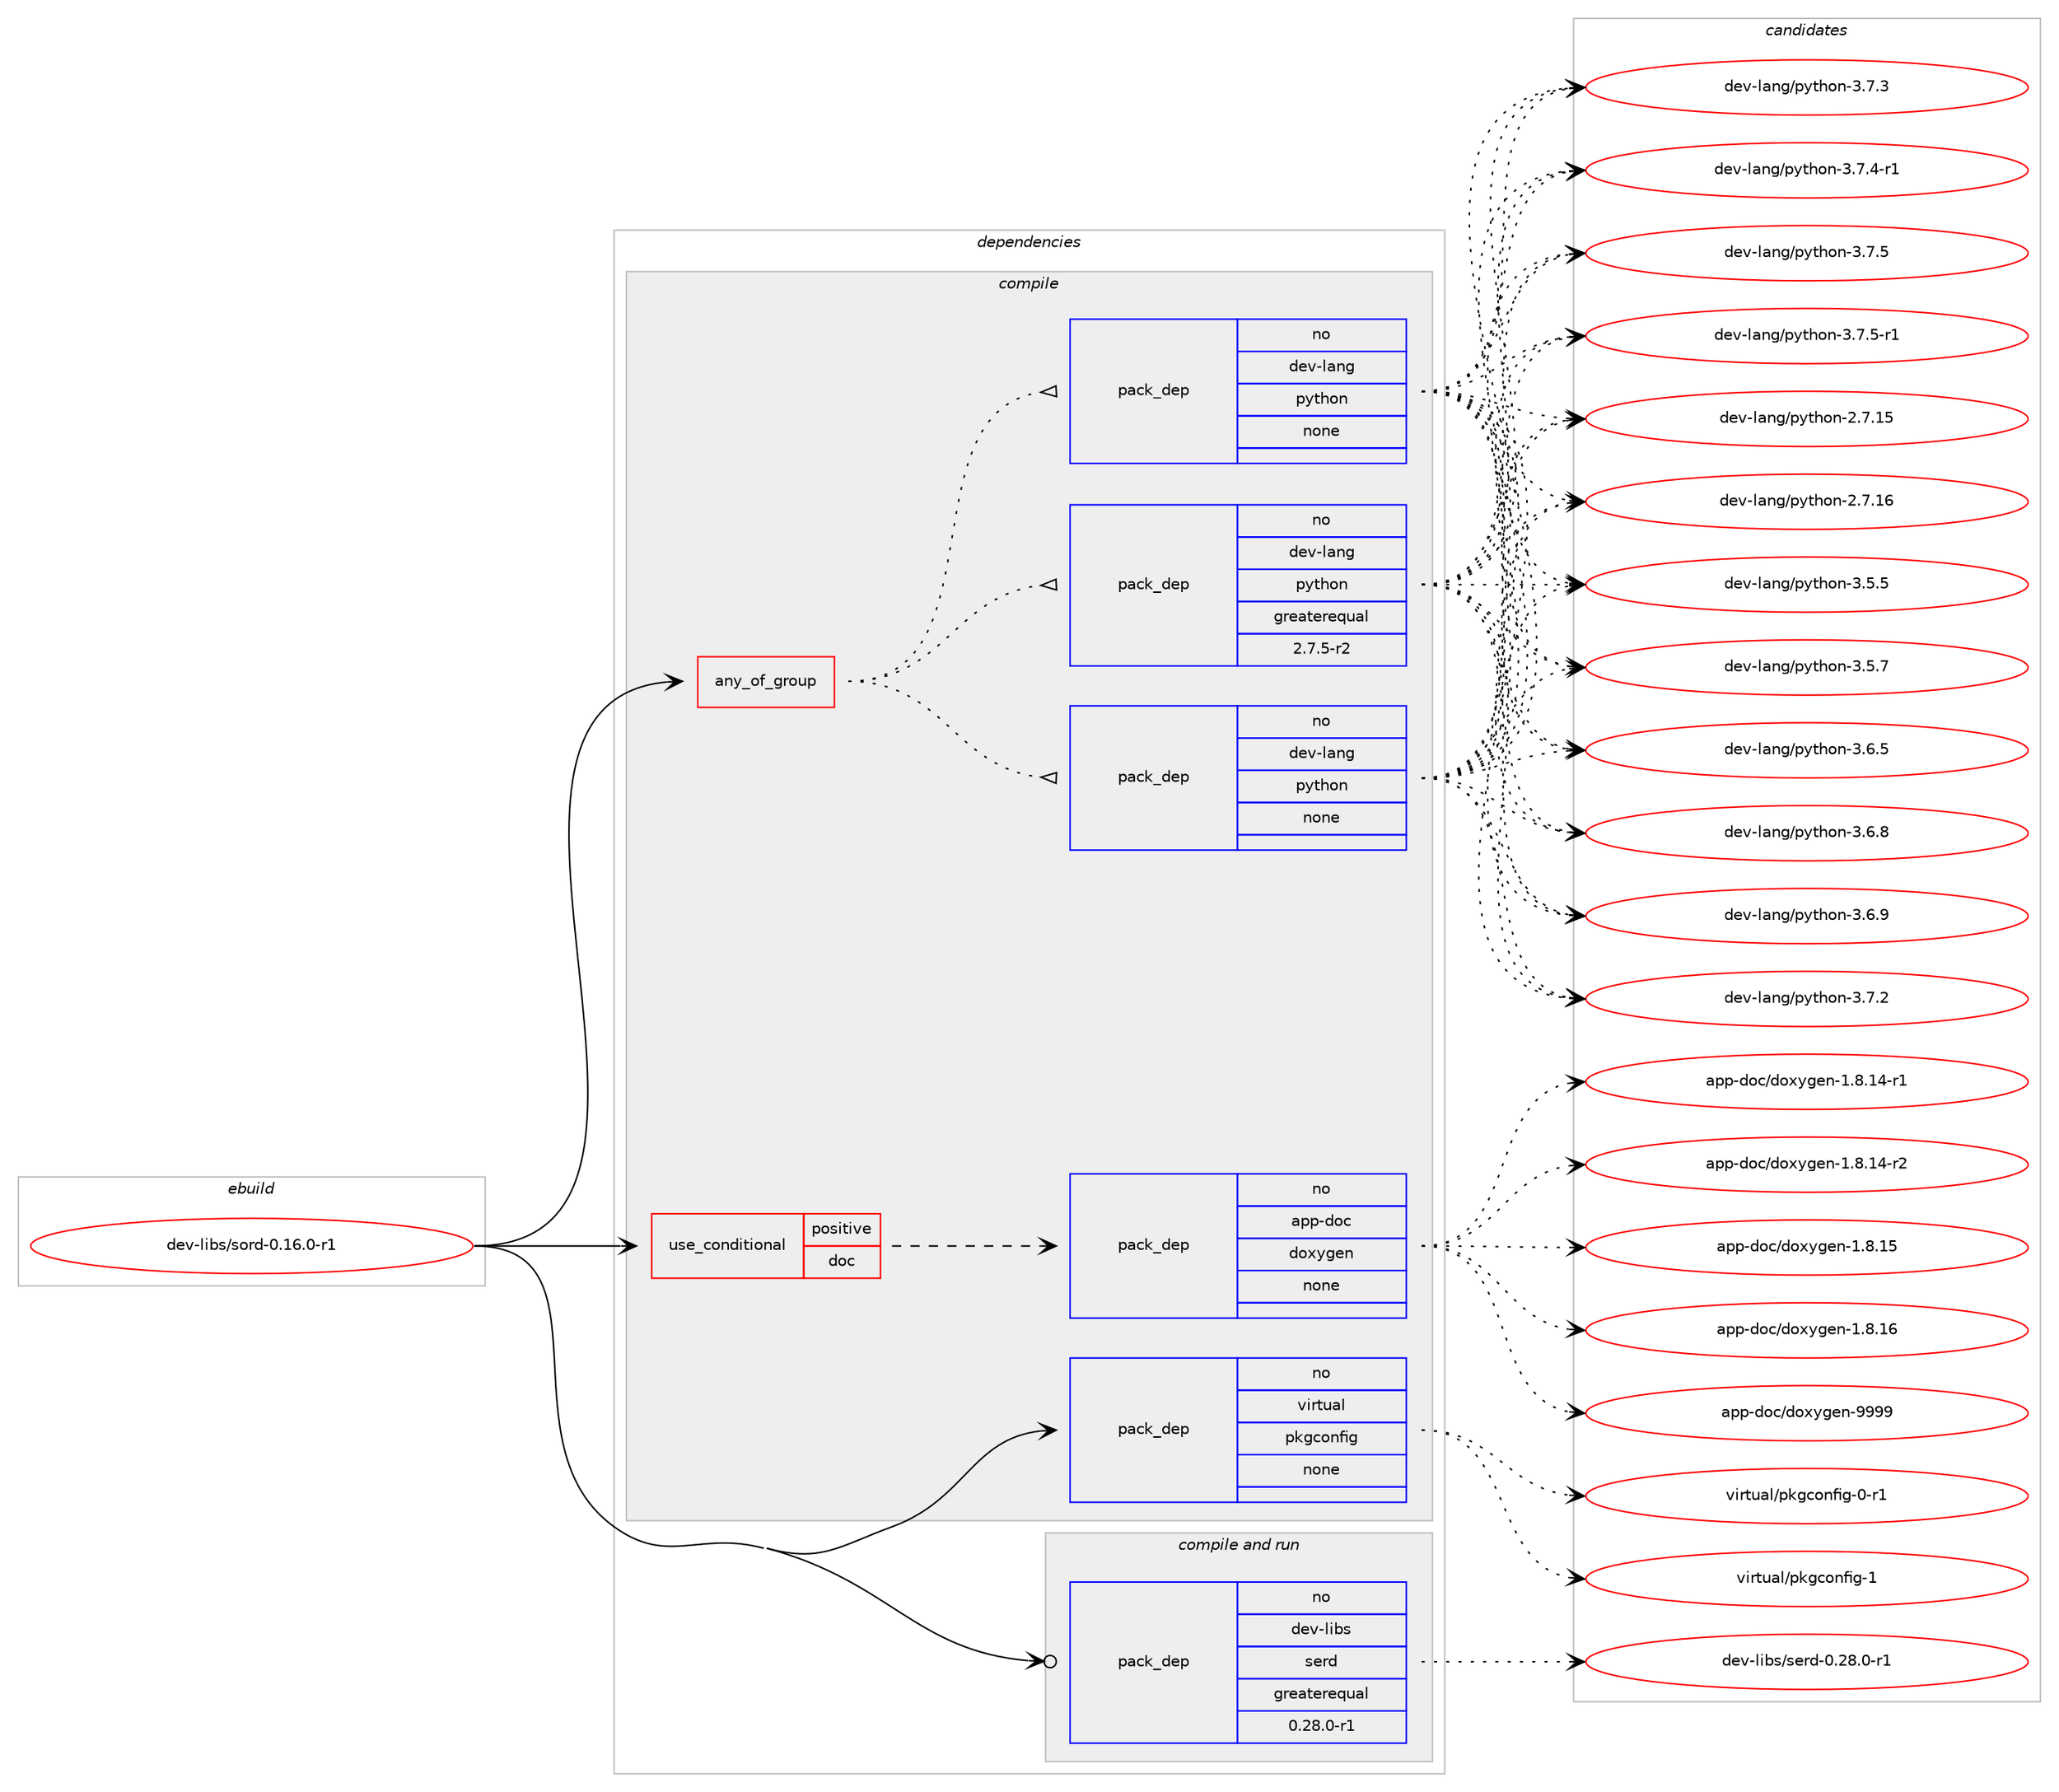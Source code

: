digraph prolog {

# *************
# Graph options
# *************

newrank=true;
concentrate=true;
compound=true;
graph [rankdir=LR,fontname=Helvetica,fontsize=10,ranksep=1.5];#, ranksep=2.5, nodesep=0.2];
edge  [arrowhead=vee];
node  [fontname=Helvetica,fontsize=10];

# **********
# The ebuild
# **********

subgraph cluster_leftcol {
color=gray;
rank=same;
label=<<i>ebuild</i>>;
id [label="dev-libs/sord-0.16.0-r1", color=red, width=4, href="../dev-libs/sord-0.16.0-r1.svg"];
}

# ****************
# The dependencies
# ****************

subgraph cluster_midcol {
color=gray;
label=<<i>dependencies</i>>;
subgraph cluster_compile {
fillcolor="#eeeeee";
style=filled;
label=<<i>compile</i>>;
subgraph any11220 {
dependency568911 [label=<<TABLE BORDER="0" CELLBORDER="1" CELLSPACING="0" CELLPADDING="4"><TR><TD CELLPADDING="10">any_of_group</TD></TR></TABLE>>, shape=none, color=red];subgraph pack424798 {
dependency568912 [label=<<TABLE BORDER="0" CELLBORDER="1" CELLSPACING="0" CELLPADDING="4" WIDTH="220"><TR><TD ROWSPAN="6" CELLPADDING="30">pack_dep</TD></TR><TR><TD WIDTH="110">no</TD></TR><TR><TD>dev-lang</TD></TR><TR><TD>python</TD></TR><TR><TD>none</TD></TR><TR><TD></TD></TR></TABLE>>, shape=none, color=blue];
}
dependency568911:e -> dependency568912:w [weight=20,style="dotted",arrowhead="oinv"];
subgraph pack424799 {
dependency568913 [label=<<TABLE BORDER="0" CELLBORDER="1" CELLSPACING="0" CELLPADDING="4" WIDTH="220"><TR><TD ROWSPAN="6" CELLPADDING="30">pack_dep</TD></TR><TR><TD WIDTH="110">no</TD></TR><TR><TD>dev-lang</TD></TR><TR><TD>python</TD></TR><TR><TD>none</TD></TR><TR><TD></TD></TR></TABLE>>, shape=none, color=blue];
}
dependency568911:e -> dependency568913:w [weight=20,style="dotted",arrowhead="oinv"];
subgraph pack424800 {
dependency568914 [label=<<TABLE BORDER="0" CELLBORDER="1" CELLSPACING="0" CELLPADDING="4" WIDTH="220"><TR><TD ROWSPAN="6" CELLPADDING="30">pack_dep</TD></TR><TR><TD WIDTH="110">no</TD></TR><TR><TD>dev-lang</TD></TR><TR><TD>python</TD></TR><TR><TD>greaterequal</TD></TR><TR><TD>2.7.5-r2</TD></TR></TABLE>>, shape=none, color=blue];
}
dependency568911:e -> dependency568914:w [weight=20,style="dotted",arrowhead="oinv"];
}
id:e -> dependency568911:w [weight=20,style="solid",arrowhead="vee"];
subgraph cond132534 {
dependency568915 [label=<<TABLE BORDER="0" CELLBORDER="1" CELLSPACING="0" CELLPADDING="4"><TR><TD ROWSPAN="3" CELLPADDING="10">use_conditional</TD></TR><TR><TD>positive</TD></TR><TR><TD>doc</TD></TR></TABLE>>, shape=none, color=red];
subgraph pack424801 {
dependency568916 [label=<<TABLE BORDER="0" CELLBORDER="1" CELLSPACING="0" CELLPADDING="4" WIDTH="220"><TR><TD ROWSPAN="6" CELLPADDING="30">pack_dep</TD></TR><TR><TD WIDTH="110">no</TD></TR><TR><TD>app-doc</TD></TR><TR><TD>doxygen</TD></TR><TR><TD>none</TD></TR><TR><TD></TD></TR></TABLE>>, shape=none, color=blue];
}
dependency568915:e -> dependency568916:w [weight=20,style="dashed",arrowhead="vee"];
}
id:e -> dependency568915:w [weight=20,style="solid",arrowhead="vee"];
subgraph pack424802 {
dependency568917 [label=<<TABLE BORDER="0" CELLBORDER="1" CELLSPACING="0" CELLPADDING="4" WIDTH="220"><TR><TD ROWSPAN="6" CELLPADDING="30">pack_dep</TD></TR><TR><TD WIDTH="110">no</TD></TR><TR><TD>virtual</TD></TR><TR><TD>pkgconfig</TD></TR><TR><TD>none</TD></TR><TR><TD></TD></TR></TABLE>>, shape=none, color=blue];
}
id:e -> dependency568917:w [weight=20,style="solid",arrowhead="vee"];
}
subgraph cluster_compileandrun {
fillcolor="#eeeeee";
style=filled;
label=<<i>compile and run</i>>;
subgraph pack424803 {
dependency568918 [label=<<TABLE BORDER="0" CELLBORDER="1" CELLSPACING="0" CELLPADDING="4" WIDTH="220"><TR><TD ROWSPAN="6" CELLPADDING="30">pack_dep</TD></TR><TR><TD WIDTH="110">no</TD></TR><TR><TD>dev-libs</TD></TR><TR><TD>serd</TD></TR><TR><TD>greaterequal</TD></TR><TR><TD>0.28.0-r1</TD></TR></TABLE>>, shape=none, color=blue];
}
id:e -> dependency568918:w [weight=20,style="solid",arrowhead="odotvee"];
}
subgraph cluster_run {
fillcolor="#eeeeee";
style=filled;
label=<<i>run</i>>;
}
}

# **************
# The candidates
# **************

subgraph cluster_choices {
rank=same;
color=gray;
label=<<i>candidates</i>>;

subgraph choice424798 {
color=black;
nodesep=1;
choice10010111845108971101034711212111610411111045504655464953 [label="dev-lang/python-2.7.15", color=red, width=4,href="../dev-lang/python-2.7.15.svg"];
choice10010111845108971101034711212111610411111045504655464954 [label="dev-lang/python-2.7.16", color=red, width=4,href="../dev-lang/python-2.7.16.svg"];
choice100101118451089711010347112121116104111110455146534653 [label="dev-lang/python-3.5.5", color=red, width=4,href="../dev-lang/python-3.5.5.svg"];
choice100101118451089711010347112121116104111110455146534655 [label="dev-lang/python-3.5.7", color=red, width=4,href="../dev-lang/python-3.5.7.svg"];
choice100101118451089711010347112121116104111110455146544653 [label="dev-lang/python-3.6.5", color=red, width=4,href="../dev-lang/python-3.6.5.svg"];
choice100101118451089711010347112121116104111110455146544656 [label="dev-lang/python-3.6.8", color=red, width=4,href="../dev-lang/python-3.6.8.svg"];
choice100101118451089711010347112121116104111110455146544657 [label="dev-lang/python-3.6.9", color=red, width=4,href="../dev-lang/python-3.6.9.svg"];
choice100101118451089711010347112121116104111110455146554650 [label="dev-lang/python-3.7.2", color=red, width=4,href="../dev-lang/python-3.7.2.svg"];
choice100101118451089711010347112121116104111110455146554651 [label="dev-lang/python-3.7.3", color=red, width=4,href="../dev-lang/python-3.7.3.svg"];
choice1001011184510897110103471121211161041111104551465546524511449 [label="dev-lang/python-3.7.4-r1", color=red, width=4,href="../dev-lang/python-3.7.4-r1.svg"];
choice100101118451089711010347112121116104111110455146554653 [label="dev-lang/python-3.7.5", color=red, width=4,href="../dev-lang/python-3.7.5.svg"];
choice1001011184510897110103471121211161041111104551465546534511449 [label="dev-lang/python-3.7.5-r1", color=red, width=4,href="../dev-lang/python-3.7.5-r1.svg"];
dependency568912:e -> choice10010111845108971101034711212111610411111045504655464953:w [style=dotted,weight="100"];
dependency568912:e -> choice10010111845108971101034711212111610411111045504655464954:w [style=dotted,weight="100"];
dependency568912:e -> choice100101118451089711010347112121116104111110455146534653:w [style=dotted,weight="100"];
dependency568912:e -> choice100101118451089711010347112121116104111110455146534655:w [style=dotted,weight="100"];
dependency568912:e -> choice100101118451089711010347112121116104111110455146544653:w [style=dotted,weight="100"];
dependency568912:e -> choice100101118451089711010347112121116104111110455146544656:w [style=dotted,weight="100"];
dependency568912:e -> choice100101118451089711010347112121116104111110455146544657:w [style=dotted,weight="100"];
dependency568912:e -> choice100101118451089711010347112121116104111110455146554650:w [style=dotted,weight="100"];
dependency568912:e -> choice100101118451089711010347112121116104111110455146554651:w [style=dotted,weight="100"];
dependency568912:e -> choice1001011184510897110103471121211161041111104551465546524511449:w [style=dotted,weight="100"];
dependency568912:e -> choice100101118451089711010347112121116104111110455146554653:w [style=dotted,weight="100"];
dependency568912:e -> choice1001011184510897110103471121211161041111104551465546534511449:w [style=dotted,weight="100"];
}
subgraph choice424799 {
color=black;
nodesep=1;
choice10010111845108971101034711212111610411111045504655464953 [label="dev-lang/python-2.7.15", color=red, width=4,href="../dev-lang/python-2.7.15.svg"];
choice10010111845108971101034711212111610411111045504655464954 [label="dev-lang/python-2.7.16", color=red, width=4,href="../dev-lang/python-2.7.16.svg"];
choice100101118451089711010347112121116104111110455146534653 [label="dev-lang/python-3.5.5", color=red, width=4,href="../dev-lang/python-3.5.5.svg"];
choice100101118451089711010347112121116104111110455146534655 [label="dev-lang/python-3.5.7", color=red, width=4,href="../dev-lang/python-3.5.7.svg"];
choice100101118451089711010347112121116104111110455146544653 [label="dev-lang/python-3.6.5", color=red, width=4,href="../dev-lang/python-3.6.5.svg"];
choice100101118451089711010347112121116104111110455146544656 [label="dev-lang/python-3.6.8", color=red, width=4,href="../dev-lang/python-3.6.8.svg"];
choice100101118451089711010347112121116104111110455146544657 [label="dev-lang/python-3.6.9", color=red, width=4,href="../dev-lang/python-3.6.9.svg"];
choice100101118451089711010347112121116104111110455146554650 [label="dev-lang/python-3.7.2", color=red, width=4,href="../dev-lang/python-3.7.2.svg"];
choice100101118451089711010347112121116104111110455146554651 [label="dev-lang/python-3.7.3", color=red, width=4,href="../dev-lang/python-3.7.3.svg"];
choice1001011184510897110103471121211161041111104551465546524511449 [label="dev-lang/python-3.7.4-r1", color=red, width=4,href="../dev-lang/python-3.7.4-r1.svg"];
choice100101118451089711010347112121116104111110455146554653 [label="dev-lang/python-3.7.5", color=red, width=4,href="../dev-lang/python-3.7.5.svg"];
choice1001011184510897110103471121211161041111104551465546534511449 [label="dev-lang/python-3.7.5-r1", color=red, width=4,href="../dev-lang/python-3.7.5-r1.svg"];
dependency568913:e -> choice10010111845108971101034711212111610411111045504655464953:w [style=dotted,weight="100"];
dependency568913:e -> choice10010111845108971101034711212111610411111045504655464954:w [style=dotted,weight="100"];
dependency568913:e -> choice100101118451089711010347112121116104111110455146534653:w [style=dotted,weight="100"];
dependency568913:e -> choice100101118451089711010347112121116104111110455146534655:w [style=dotted,weight="100"];
dependency568913:e -> choice100101118451089711010347112121116104111110455146544653:w [style=dotted,weight="100"];
dependency568913:e -> choice100101118451089711010347112121116104111110455146544656:w [style=dotted,weight="100"];
dependency568913:e -> choice100101118451089711010347112121116104111110455146544657:w [style=dotted,weight="100"];
dependency568913:e -> choice100101118451089711010347112121116104111110455146554650:w [style=dotted,weight="100"];
dependency568913:e -> choice100101118451089711010347112121116104111110455146554651:w [style=dotted,weight="100"];
dependency568913:e -> choice1001011184510897110103471121211161041111104551465546524511449:w [style=dotted,weight="100"];
dependency568913:e -> choice100101118451089711010347112121116104111110455146554653:w [style=dotted,weight="100"];
dependency568913:e -> choice1001011184510897110103471121211161041111104551465546534511449:w [style=dotted,weight="100"];
}
subgraph choice424800 {
color=black;
nodesep=1;
choice10010111845108971101034711212111610411111045504655464953 [label="dev-lang/python-2.7.15", color=red, width=4,href="../dev-lang/python-2.7.15.svg"];
choice10010111845108971101034711212111610411111045504655464954 [label="dev-lang/python-2.7.16", color=red, width=4,href="../dev-lang/python-2.7.16.svg"];
choice100101118451089711010347112121116104111110455146534653 [label="dev-lang/python-3.5.5", color=red, width=4,href="../dev-lang/python-3.5.5.svg"];
choice100101118451089711010347112121116104111110455146534655 [label="dev-lang/python-3.5.7", color=red, width=4,href="../dev-lang/python-3.5.7.svg"];
choice100101118451089711010347112121116104111110455146544653 [label="dev-lang/python-3.6.5", color=red, width=4,href="../dev-lang/python-3.6.5.svg"];
choice100101118451089711010347112121116104111110455146544656 [label="dev-lang/python-3.6.8", color=red, width=4,href="../dev-lang/python-3.6.8.svg"];
choice100101118451089711010347112121116104111110455146544657 [label="dev-lang/python-3.6.9", color=red, width=4,href="../dev-lang/python-3.6.9.svg"];
choice100101118451089711010347112121116104111110455146554650 [label="dev-lang/python-3.7.2", color=red, width=4,href="../dev-lang/python-3.7.2.svg"];
choice100101118451089711010347112121116104111110455146554651 [label="dev-lang/python-3.7.3", color=red, width=4,href="../dev-lang/python-3.7.3.svg"];
choice1001011184510897110103471121211161041111104551465546524511449 [label="dev-lang/python-3.7.4-r1", color=red, width=4,href="../dev-lang/python-3.7.4-r1.svg"];
choice100101118451089711010347112121116104111110455146554653 [label="dev-lang/python-3.7.5", color=red, width=4,href="../dev-lang/python-3.7.5.svg"];
choice1001011184510897110103471121211161041111104551465546534511449 [label="dev-lang/python-3.7.5-r1", color=red, width=4,href="../dev-lang/python-3.7.5-r1.svg"];
dependency568914:e -> choice10010111845108971101034711212111610411111045504655464953:w [style=dotted,weight="100"];
dependency568914:e -> choice10010111845108971101034711212111610411111045504655464954:w [style=dotted,weight="100"];
dependency568914:e -> choice100101118451089711010347112121116104111110455146534653:w [style=dotted,weight="100"];
dependency568914:e -> choice100101118451089711010347112121116104111110455146534655:w [style=dotted,weight="100"];
dependency568914:e -> choice100101118451089711010347112121116104111110455146544653:w [style=dotted,weight="100"];
dependency568914:e -> choice100101118451089711010347112121116104111110455146544656:w [style=dotted,weight="100"];
dependency568914:e -> choice100101118451089711010347112121116104111110455146544657:w [style=dotted,weight="100"];
dependency568914:e -> choice100101118451089711010347112121116104111110455146554650:w [style=dotted,weight="100"];
dependency568914:e -> choice100101118451089711010347112121116104111110455146554651:w [style=dotted,weight="100"];
dependency568914:e -> choice1001011184510897110103471121211161041111104551465546524511449:w [style=dotted,weight="100"];
dependency568914:e -> choice100101118451089711010347112121116104111110455146554653:w [style=dotted,weight="100"];
dependency568914:e -> choice1001011184510897110103471121211161041111104551465546534511449:w [style=dotted,weight="100"];
}
subgraph choice424801 {
color=black;
nodesep=1;
choice97112112451001119947100111120121103101110454946564649524511449 [label="app-doc/doxygen-1.8.14-r1", color=red, width=4,href="../app-doc/doxygen-1.8.14-r1.svg"];
choice97112112451001119947100111120121103101110454946564649524511450 [label="app-doc/doxygen-1.8.14-r2", color=red, width=4,href="../app-doc/doxygen-1.8.14-r2.svg"];
choice9711211245100111994710011112012110310111045494656464953 [label="app-doc/doxygen-1.8.15", color=red, width=4,href="../app-doc/doxygen-1.8.15.svg"];
choice9711211245100111994710011112012110310111045494656464954 [label="app-doc/doxygen-1.8.16", color=red, width=4,href="../app-doc/doxygen-1.8.16.svg"];
choice971121124510011199471001111201211031011104557575757 [label="app-doc/doxygen-9999", color=red, width=4,href="../app-doc/doxygen-9999.svg"];
dependency568916:e -> choice97112112451001119947100111120121103101110454946564649524511449:w [style=dotted,weight="100"];
dependency568916:e -> choice97112112451001119947100111120121103101110454946564649524511450:w [style=dotted,weight="100"];
dependency568916:e -> choice9711211245100111994710011112012110310111045494656464953:w [style=dotted,weight="100"];
dependency568916:e -> choice9711211245100111994710011112012110310111045494656464954:w [style=dotted,weight="100"];
dependency568916:e -> choice971121124510011199471001111201211031011104557575757:w [style=dotted,weight="100"];
}
subgraph choice424802 {
color=black;
nodesep=1;
choice11810511411611797108471121071039911111010210510345484511449 [label="virtual/pkgconfig-0-r1", color=red, width=4,href="../virtual/pkgconfig-0-r1.svg"];
choice1181051141161179710847112107103991111101021051034549 [label="virtual/pkgconfig-1", color=red, width=4,href="../virtual/pkgconfig-1.svg"];
dependency568917:e -> choice11810511411611797108471121071039911111010210510345484511449:w [style=dotted,weight="100"];
dependency568917:e -> choice1181051141161179710847112107103991111101021051034549:w [style=dotted,weight="100"];
}
subgraph choice424803 {
color=black;
nodesep=1;
choice100101118451081059811547115101114100454846505646484511449 [label="dev-libs/serd-0.28.0-r1", color=red, width=4,href="../dev-libs/serd-0.28.0-r1.svg"];
dependency568918:e -> choice100101118451081059811547115101114100454846505646484511449:w [style=dotted,weight="100"];
}
}

}
